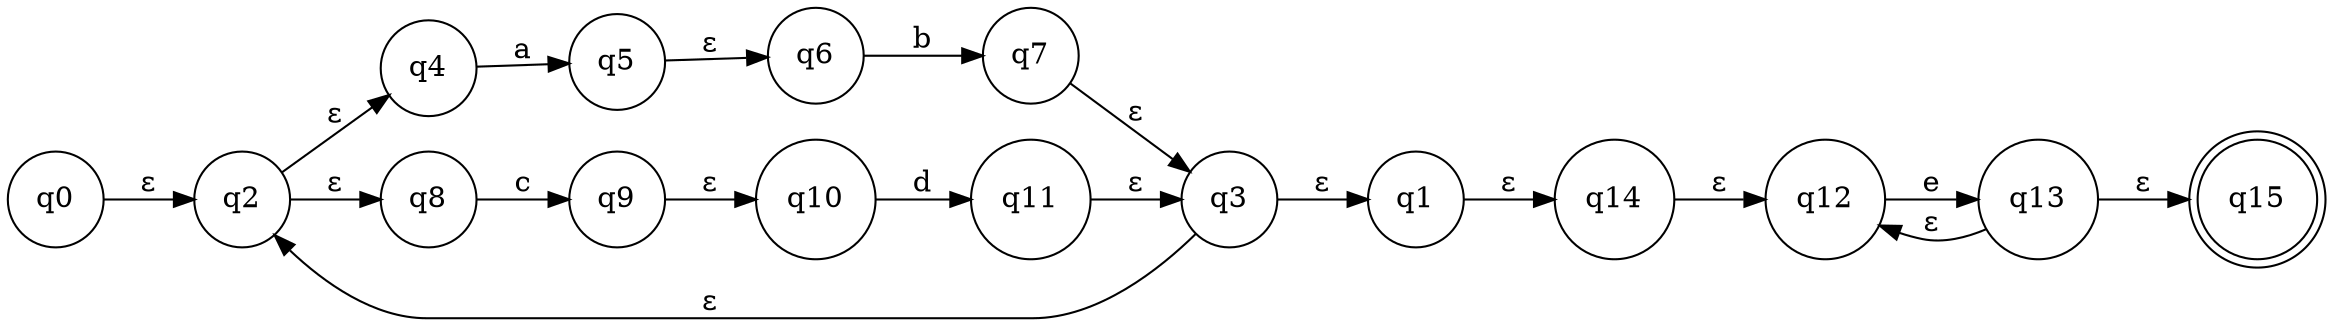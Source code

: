 digraph NFA {
	rankdir=LR;
	node [shape=circle];
	q0 [label="q0"];
	q0 -> q2 [label="ε"];
	q2 [label="q2"];
	q2 -> q4 [label="ε"];
	q4 [label="q4"];
	q4 -> q5 [label="a"];
	q5 [label="q5"];
	q5 -> q6 [label="ε"];
	q6 [label="q6"];
	q6 -> q7 [label="b"];
	q7 [label="q7"];
	q7 -> q3 [label="ε"];
	q3 [label="q3"];
	q3 -> q2 [label="ε"];
	q3 -> q1 [label="ε"];
	q1 [label="q1"];
	q1 -> q14 [label="ε"];
	q14 [label="q14"];
	q14 -> q12 [label="ε"];
	q12 [label="q12"];
	q12 -> q13 [label="e"];
	q13 [label="q13"];
	q13 -> q15 [label="ε"];
	q15 [shape=doublecircle];
	q13 -> q12 [label="ε"];
	q2 -> q8 [label="ε"];
	q8 [label="q8"];
	q8 -> q9 [label="c"];
	q9 [label="q9"];
	q9 -> q10 [label="ε"];
	q10 [label="q10"];
	q10 -> q11 [label="d"];
	q11 [label="q11"];
	q11 -> q3 [label="ε"];
}
